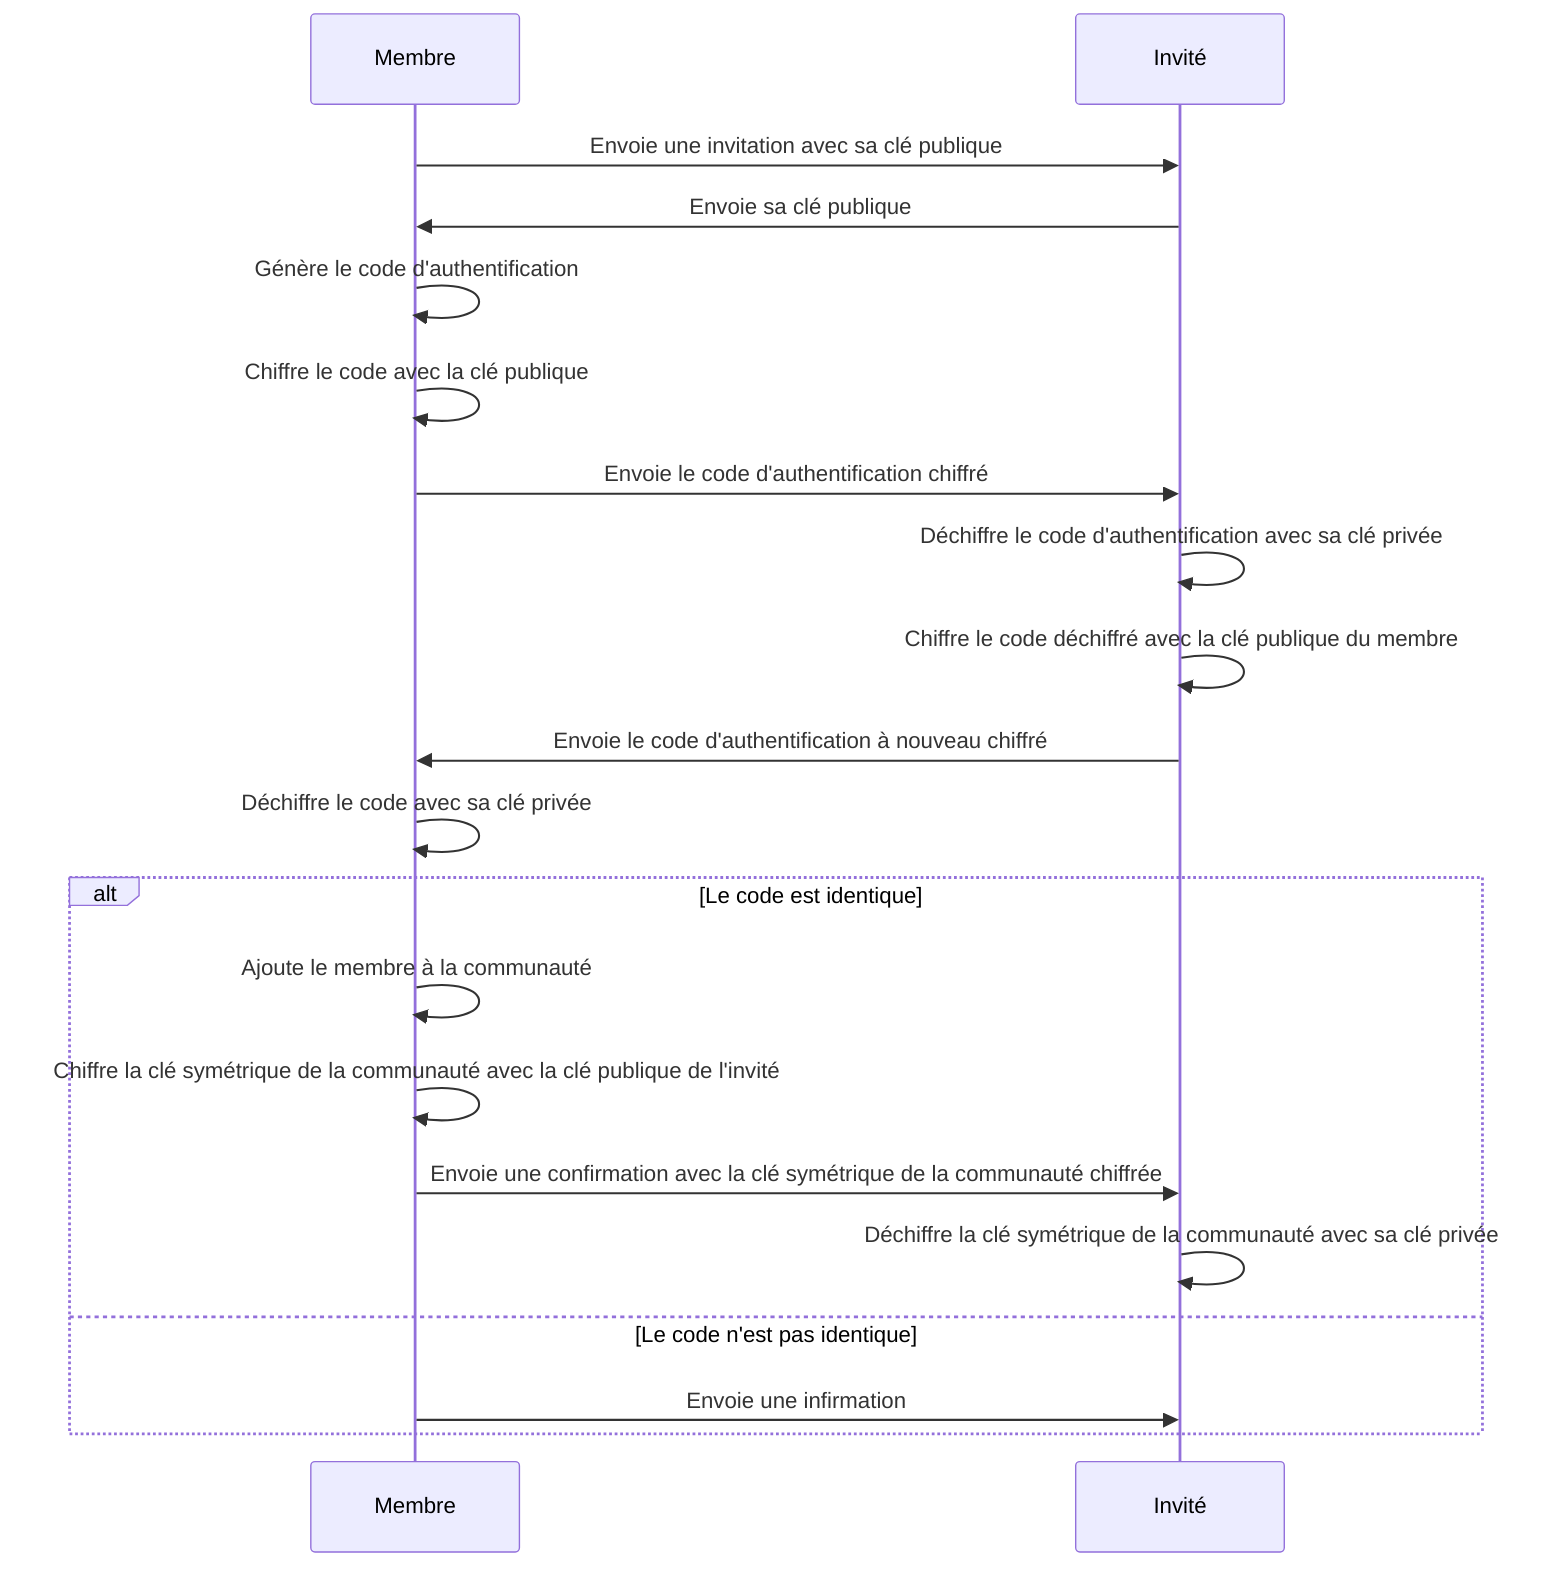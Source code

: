 sequenceDiagram
    participant m as Membre
    participant i as Invité

    m ->> i: Envoie une invitation avec sa clé publique
    i ->> m: Envoie sa clé publique
    m ->> m: Génère le code d'authentification
    m ->> m: Chiffre le code avec la clé publique
    m ->> i: Envoie le code d'authentification chiffré
    i ->> i: Déchiffre le code d'authentification avec sa clé privée
    i ->> i: Chiffre le code déchiffré avec la clé publique du membre
    i ->> m: Envoie le code d'authentification à nouveau chiffré
    m ->> m: Déchiffre le code avec sa clé privée
    alt Le code est identique
        m ->> m: Ajoute le membre à la communauté
        m ->> m: Chiffre la clé symétrique de la communauté avec la clé publique de l'invité
        m ->> i: Envoie une confirmation avec la clé symétrique de la communauté chiffrée
        i ->> i: Déchiffre la clé symétrique de la communauté avec sa clé privée
    else Le code n'est pas identique
        m ->> i: Envoie une infirmation
    end